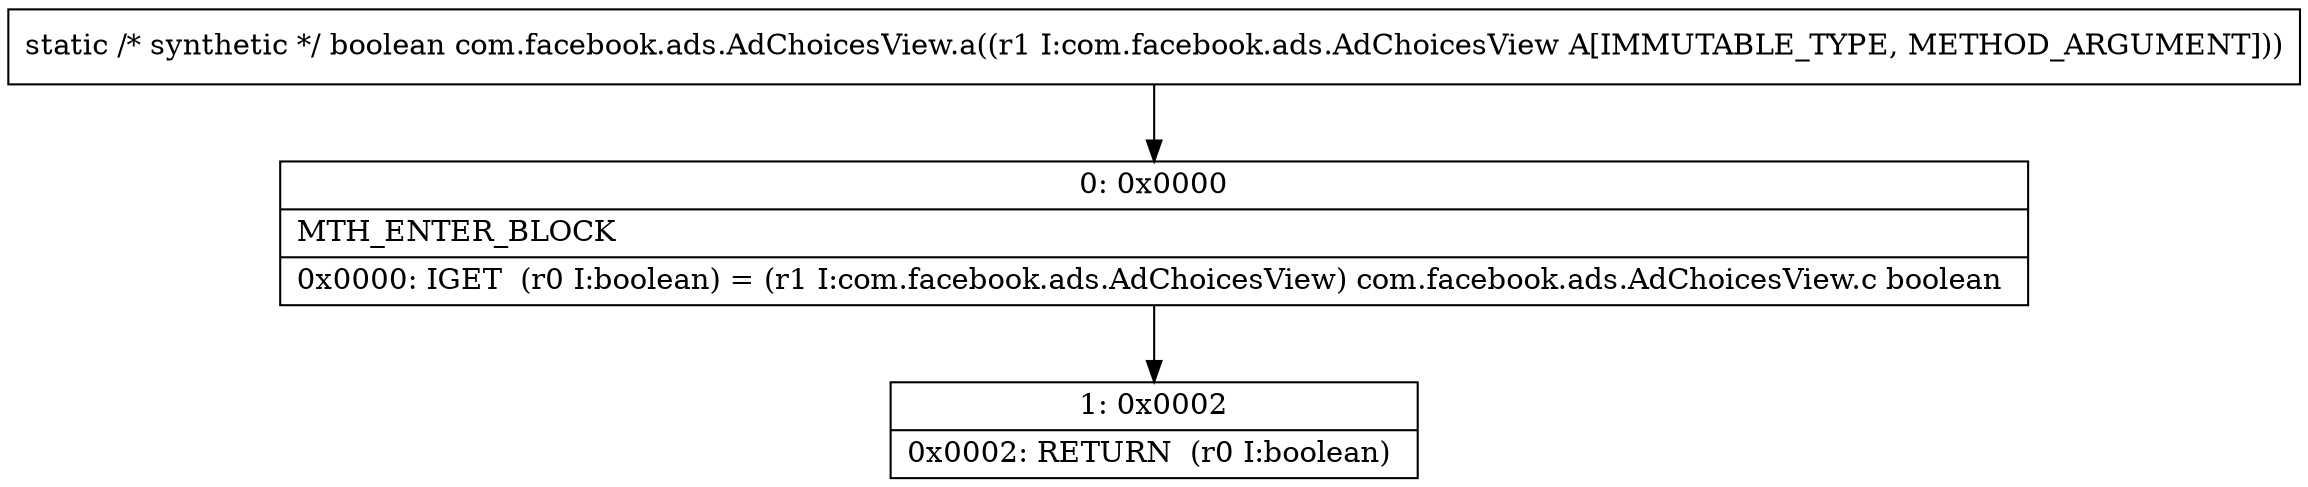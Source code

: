 digraph "CFG forcom.facebook.ads.AdChoicesView.a(Lcom\/facebook\/ads\/AdChoicesView;)Z" {
Node_0 [shape=record,label="{0\:\ 0x0000|MTH_ENTER_BLOCK\l|0x0000: IGET  (r0 I:boolean) = (r1 I:com.facebook.ads.AdChoicesView) com.facebook.ads.AdChoicesView.c boolean \l}"];
Node_1 [shape=record,label="{1\:\ 0x0002|0x0002: RETURN  (r0 I:boolean) \l}"];
MethodNode[shape=record,label="{static \/* synthetic *\/ boolean com.facebook.ads.AdChoicesView.a((r1 I:com.facebook.ads.AdChoicesView A[IMMUTABLE_TYPE, METHOD_ARGUMENT])) }"];
MethodNode -> Node_0;
Node_0 -> Node_1;
}

